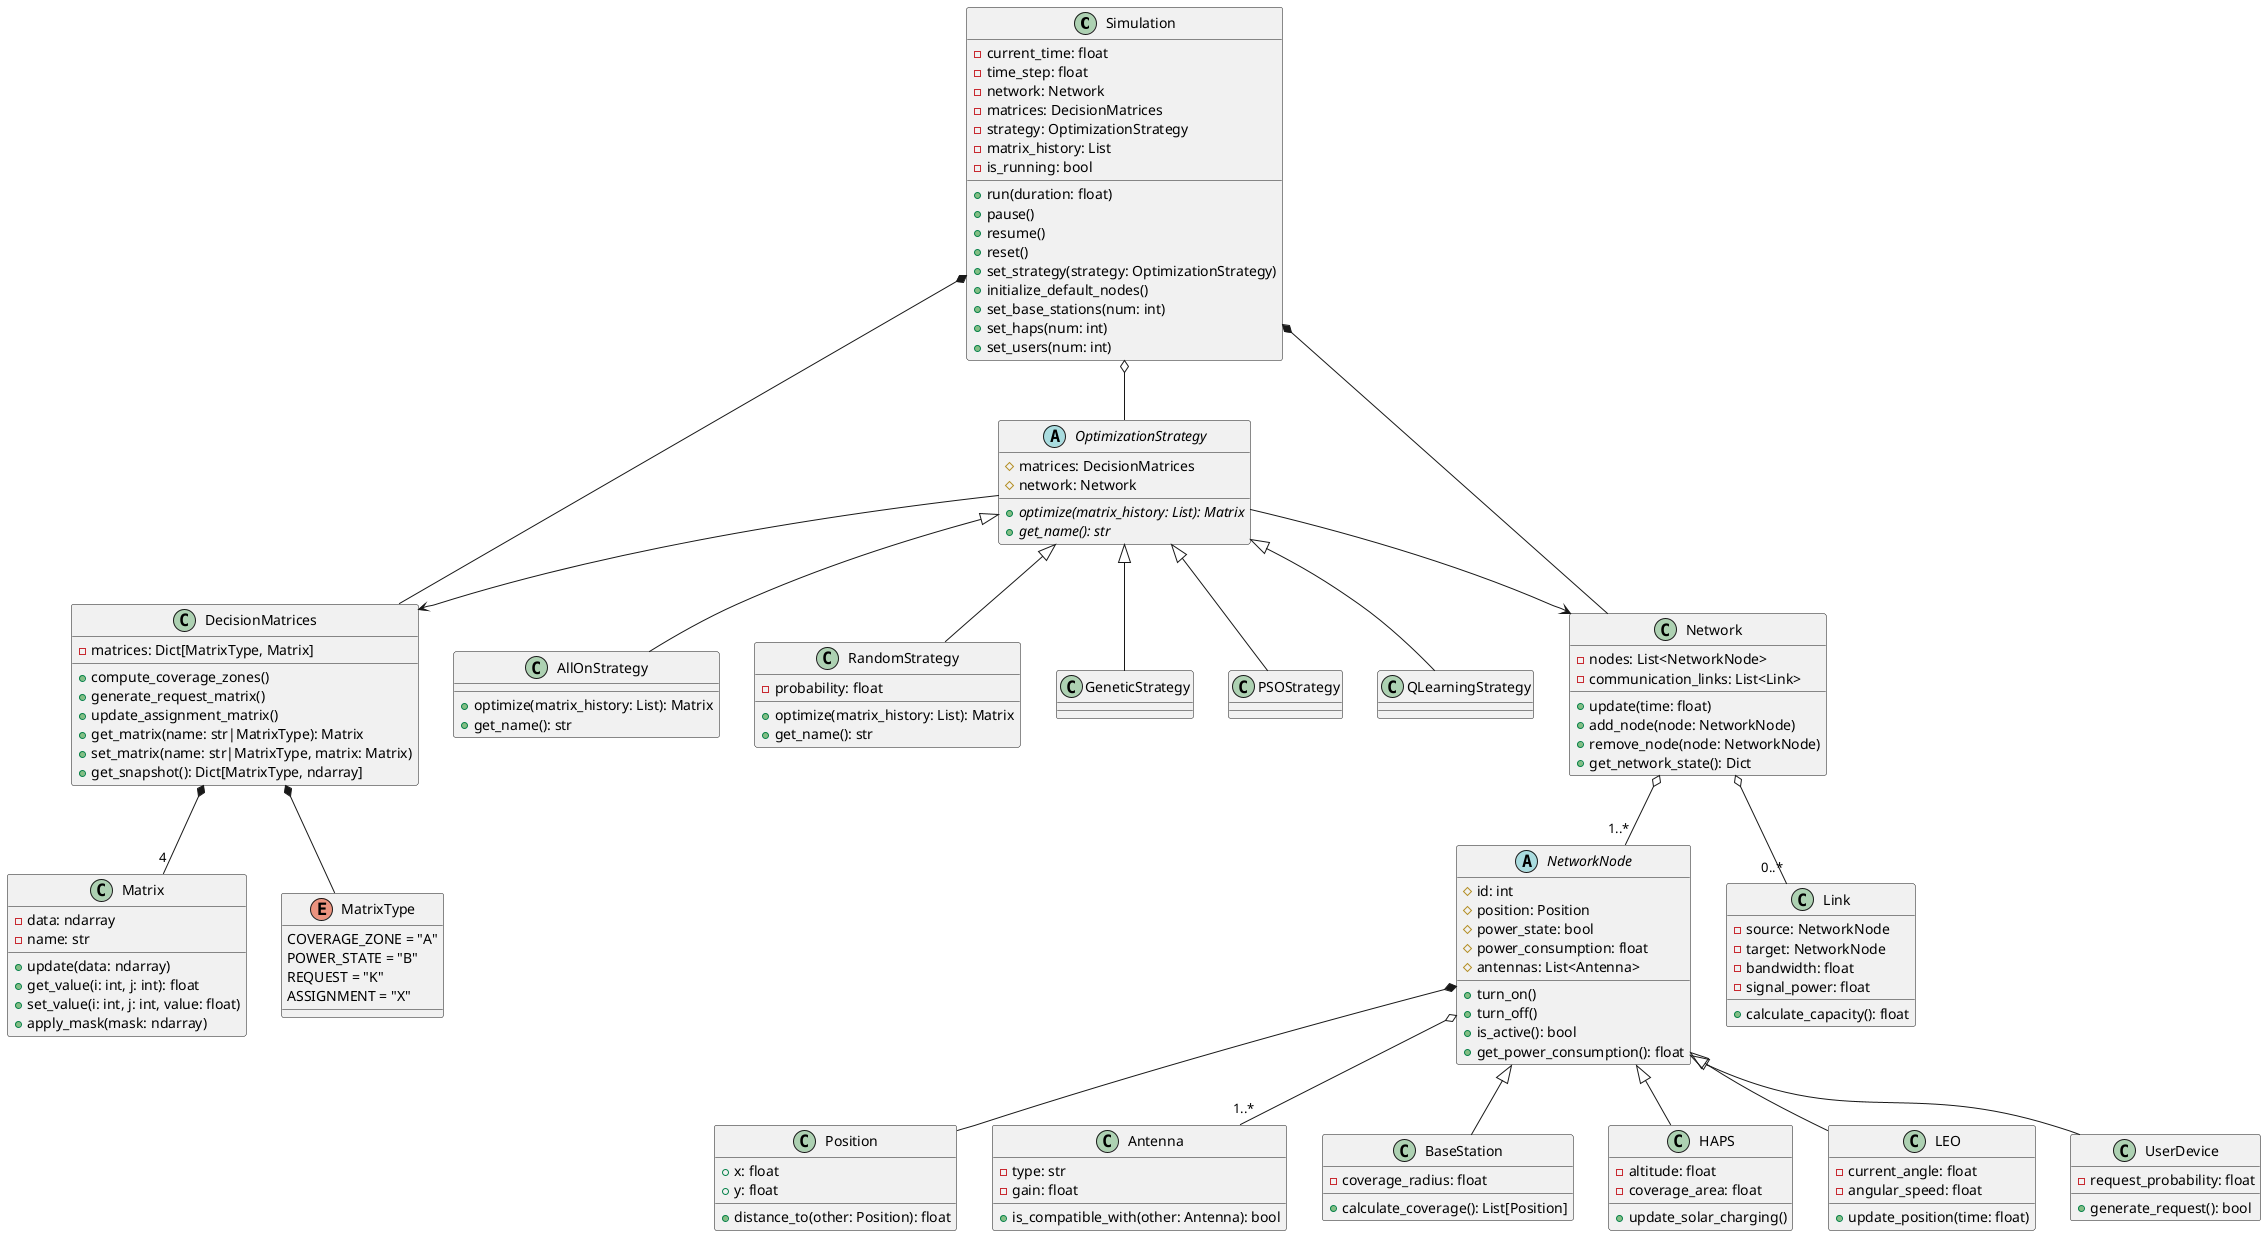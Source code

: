@startuml

' Core Components
class Simulation {
  - current_time: float
  - time_step: float
  - network: Network
  - matrices: DecisionMatrices
  - strategy: OptimizationStrategy
  - matrix_history: List
  - is_running: bool
  + run(duration: float)
  + pause()
  + resume()
  + reset()
  + set_strategy(strategy: OptimizationStrategy)
  + initialize_default_nodes()
  + set_base_stations(num: int)
  + set_haps(num: int)
  + set_users(num: int)
}

class DecisionMatrices {
  - matrices: Dict[MatrixType, Matrix]
  + compute_coverage_zones()
  + generate_request_matrix()
  + update_assignment_matrix()
  + get_matrix(name: str|MatrixType): Matrix
  + set_matrix(name: str|MatrixType, matrix: Matrix)
  + get_snapshot(): Dict[MatrixType, ndarray]
}

abstract class OptimizationStrategy {
  # matrices: DecisionMatrices
  # network: Network
  + {abstract} optimize(matrix_history: List): Matrix
  + {abstract} get_name(): str
}

class AllOnStrategy extends OptimizationStrategy {
  + optimize(matrix_history: List): Matrix
  + get_name(): str
}

class RandomStrategy extends OptimizationStrategy {
  - probability: float
  + optimize(matrix_history: List): Matrix
  + get_name(): str
}

' Future strategies
class GeneticStrategy extends OptimizationStrategy {
}

class PSOStrategy extends OptimizationStrategy {
}

class QLearningStrategy extends OptimizationStrategy {
}

class Matrix {
  - data: ndarray
  - name: str
  + update(data: ndarray)
  + get_value(i: int, j: int): float
  + set_value(i: int, j: int, value: float)
  + apply_mask(mask: ndarray)
}

class Network {
  - nodes: List<NetworkNode>
  - communication_links: List<Link>
  + update(time: float)
  + add_node(node: NetworkNode)
  + remove_node(node: NetworkNode)
  + get_network_state(): Dict
}

' Network Components
abstract class NetworkNode {
  # id: int
  # position: Position
  # power_state: bool
  # power_consumption: float
  # antennas: List<Antenna>
  + turn_on()
  + turn_off()
  + is_active(): bool
  + get_power_consumption(): float
}

class Position {
  + x: float
  + y: float
  + distance_to(other: Position): float
}

class Antenna {
  - type: str
  - gain: float
  + is_compatible_with(other: Antenna): bool
}

' Network Nodes
class BaseStation extends NetworkNode {
  - coverage_radius: float
  + calculate_coverage(): List[Position]
}

class HAPS extends NetworkNode {
  - altitude: float
  - coverage_area: float
  + update_solar_charging()
}

class LEO extends NetworkNode {
  - current_angle: float
  - angular_speed: float
  + update_position(time: float)
}

class UserDevice extends NetworkNode {
  - request_probability: float
  + generate_request(): bool
}

' Communication
class Link {
  - source: NetworkNode
  - target: NetworkNode
  - bandwidth: float
  - signal_power: float
  + calculate_capacity(): float
}

enum MatrixType {
  COVERAGE_ZONE = "A"
  POWER_STATE = "B"
  REQUEST = "K"
  ASSIGNMENT = "X"
}

' Relationships
Simulation *-- Network
Simulation *-- DecisionMatrices
Simulation o-- OptimizationStrategy

DecisionMatrices *-- "4" Matrix
DecisionMatrices *-- MatrixType

OptimizationStrategy --> DecisionMatrices
OptimizationStrategy --> Network

Network o-- "1..*" NetworkNode
Network o-- "0..*" Link

NetworkNode *-- Position
NetworkNode o-- "1..*" Antenna

@enduml